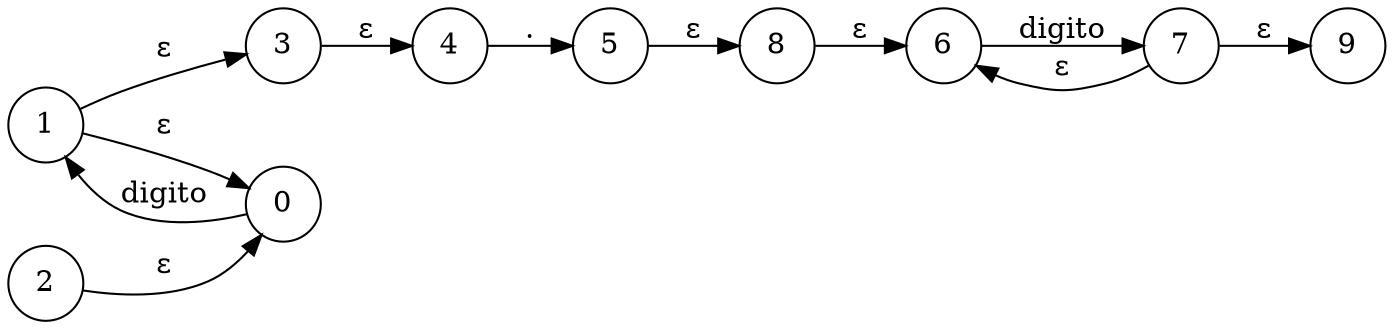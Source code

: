 digraph G{
rankdir=LR;
node [shape = circle];
3->4[label = ε];
2->0[label = ε];
1->3[label = ε];
1->0[label = ε];
0->1[label = "digito"];
5->8[label = ε];
4->5[label = "."];
8->6[label = ε];
7->9[label = ε];
7->6[label = ε];
6->7[label = "digito"];

}
